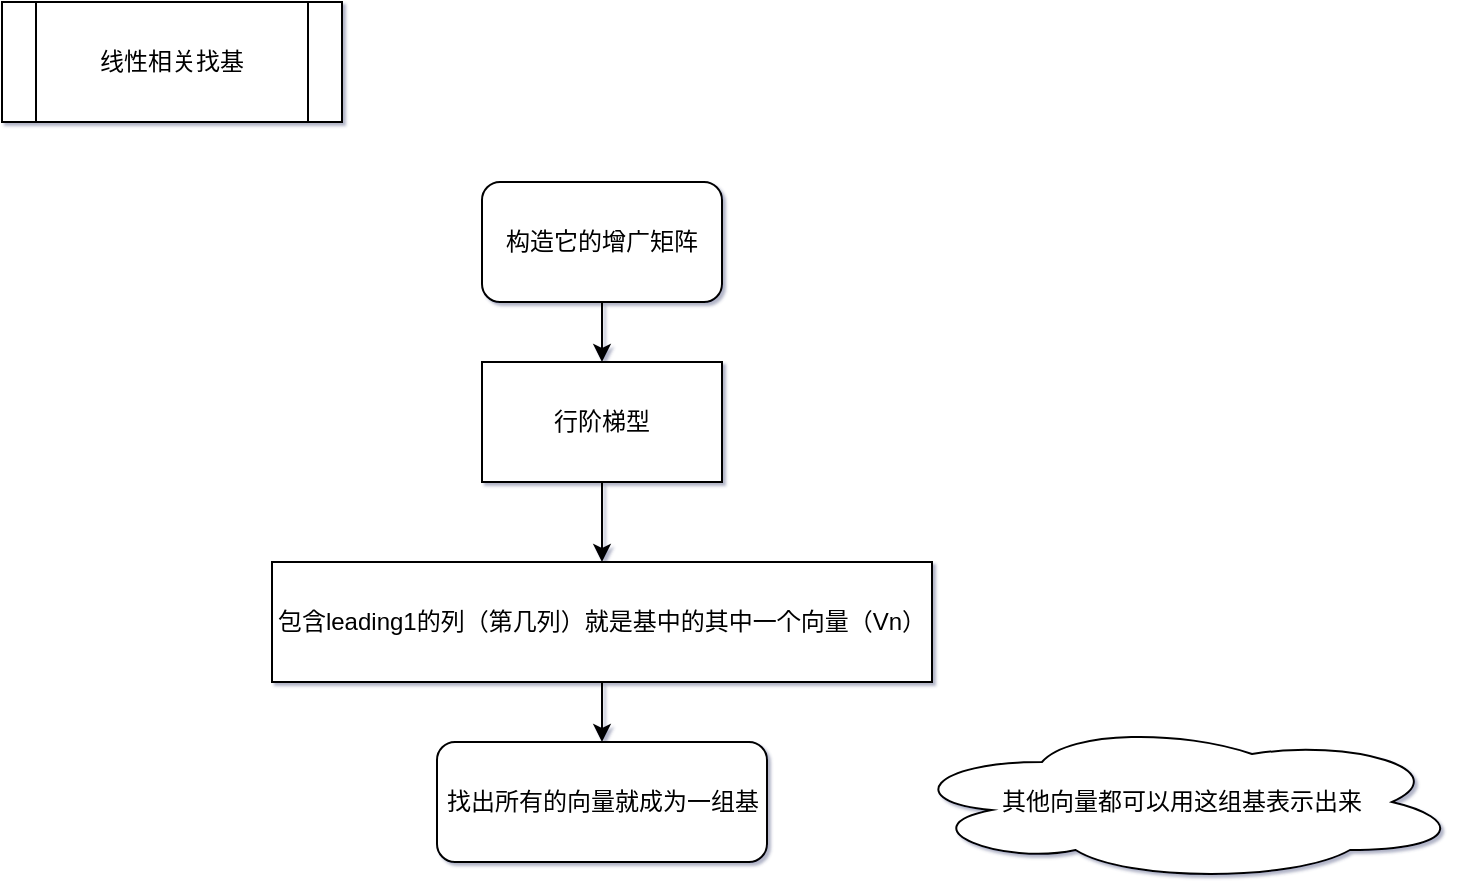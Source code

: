 <mxfile version="20.3.0" type="device"><diagram id="fwPeRRz6etEn2V49UwkZ" name="第 1 页"><mxGraphModel dx="1038" dy="649" grid="1" gridSize="10" guides="1" tooltips="1" connect="1" arrows="1" fold="1" page="1" pageScale="1" pageWidth="827" pageHeight="1169" math="0" shadow="1"><root><mxCell id="0"/><mxCell id="1" parent="0"/><mxCell id="tY0m_mHgFo7QFo5aQeWC-1" value="线性相关找基" style="shape=process;whiteSpace=wrap;html=1;backgroundOutline=1;" vertex="1" parent="1"><mxGeometry x="80" y="30" width="170" height="60" as="geometry"/></mxCell><mxCell id="tY0m_mHgFo7QFo5aQeWC-7" style="edgeStyle=orthogonalEdgeStyle;rounded=0;orthogonalLoop=1;jettySize=auto;html=1;entryX=0.5;entryY=0;entryDx=0;entryDy=0;" edge="1" parent="1" source="tY0m_mHgFo7QFo5aQeWC-2" target="tY0m_mHgFo7QFo5aQeWC-3"><mxGeometry relative="1" as="geometry"/></mxCell><mxCell id="tY0m_mHgFo7QFo5aQeWC-2" value="构造它的增广矩阵" style="rounded=1;whiteSpace=wrap;html=1;" vertex="1" parent="1"><mxGeometry x="320" y="120" width="120" height="60" as="geometry"/></mxCell><mxCell id="tY0m_mHgFo7QFo5aQeWC-8" style="edgeStyle=orthogonalEdgeStyle;rounded=0;orthogonalLoop=1;jettySize=auto;html=1;entryX=0.5;entryY=0;entryDx=0;entryDy=0;" edge="1" parent="1" source="tY0m_mHgFo7QFo5aQeWC-3" target="tY0m_mHgFo7QFo5aQeWC-4"><mxGeometry relative="1" as="geometry"/></mxCell><mxCell id="tY0m_mHgFo7QFo5aQeWC-3" value="行阶梯型" style="rounded=0;whiteSpace=wrap;html=1;" vertex="1" parent="1"><mxGeometry x="320" y="210" width="120" height="60" as="geometry"/></mxCell><mxCell id="tY0m_mHgFo7QFo5aQeWC-9" style="edgeStyle=orthogonalEdgeStyle;rounded=0;orthogonalLoop=1;jettySize=auto;html=1;" edge="1" parent="1" source="tY0m_mHgFo7QFo5aQeWC-4" target="tY0m_mHgFo7QFo5aQeWC-5"><mxGeometry relative="1" as="geometry"/></mxCell><mxCell id="tY0m_mHgFo7QFo5aQeWC-4" value="包含leading1的列（第几列）就是基中的其中一个向量（Vn）" style="rounded=0;whiteSpace=wrap;html=1;" vertex="1" parent="1"><mxGeometry x="215" y="310" width="330" height="60" as="geometry"/></mxCell><mxCell id="tY0m_mHgFo7QFo5aQeWC-5" value="找出所有的向量就成为一组基" style="rounded=1;whiteSpace=wrap;html=1;" vertex="1" parent="1"><mxGeometry x="297.5" y="400" width="165" height="60" as="geometry"/></mxCell><mxCell id="tY0m_mHgFo7QFo5aQeWC-6" value="其他向量都可以用这组基表示出来" style="ellipse;shape=cloud;whiteSpace=wrap;html=1;" vertex="1" parent="1"><mxGeometry x="530" y="390" width="280" height="80" as="geometry"/></mxCell></root></mxGraphModel></diagram></mxfile>